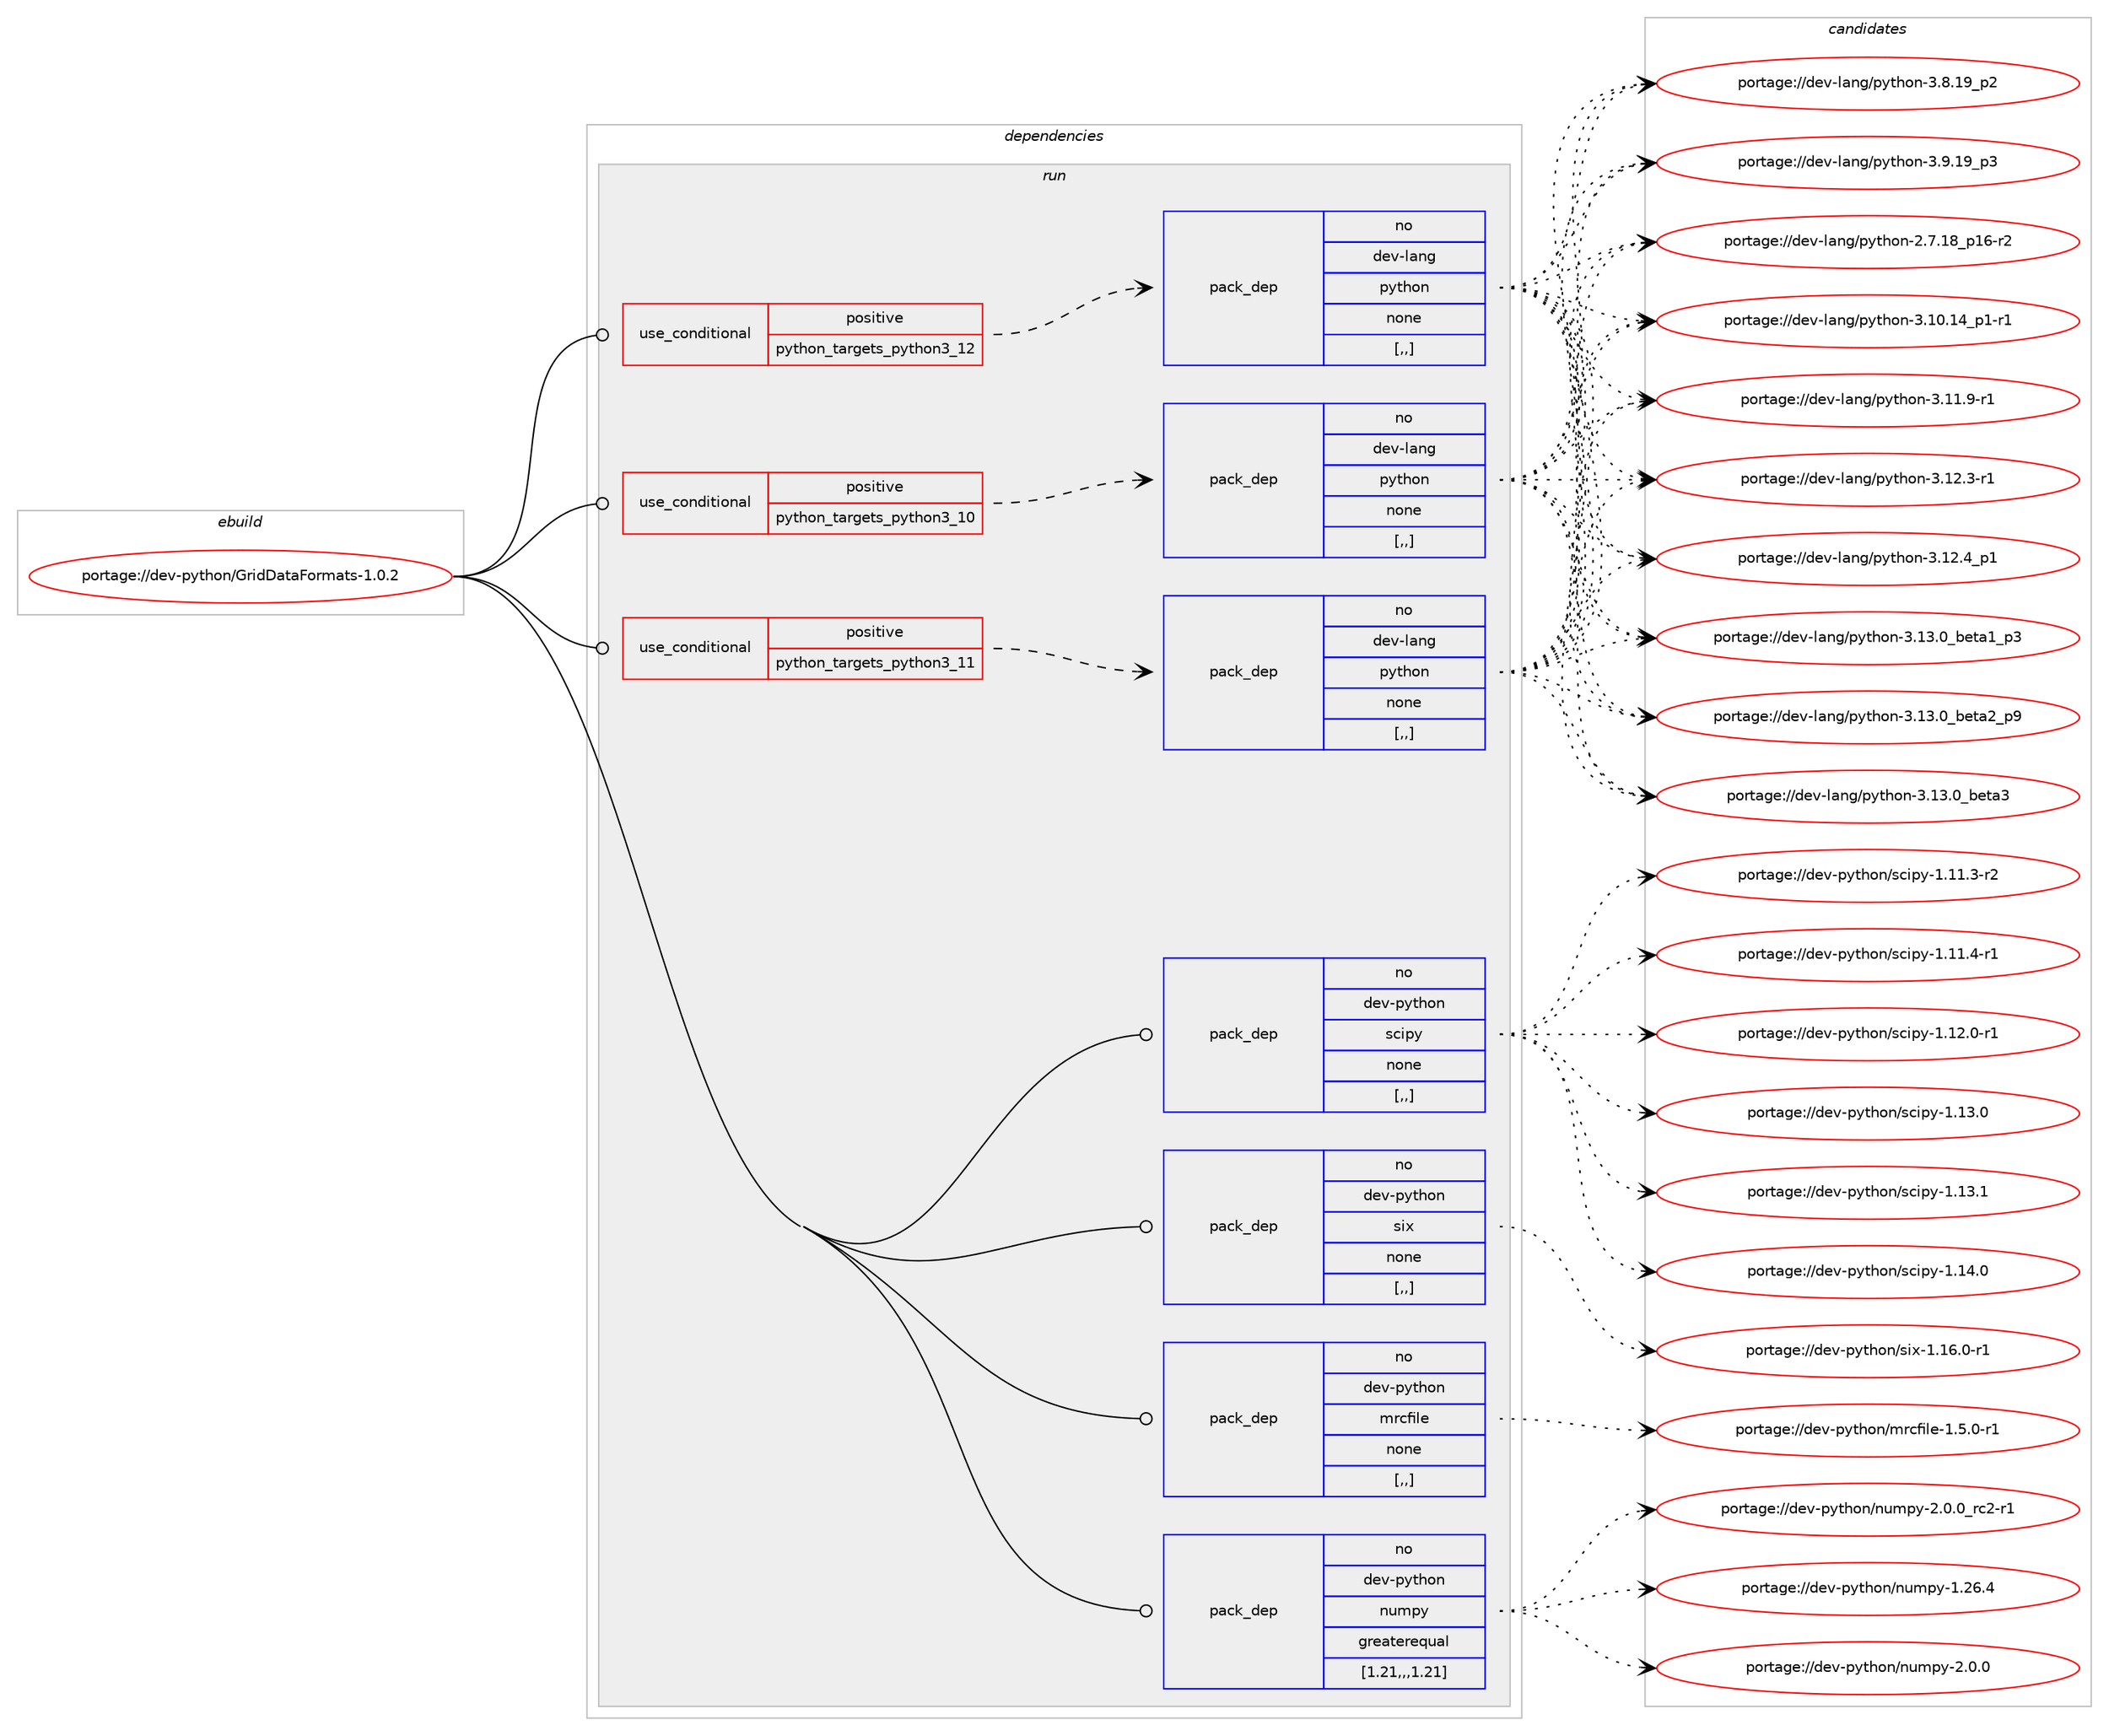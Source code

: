 digraph prolog {

# *************
# Graph options
# *************

newrank=true;
concentrate=true;
compound=true;
graph [rankdir=LR,fontname=Helvetica,fontsize=10,ranksep=1.5];#, ranksep=2.5, nodesep=0.2];
edge  [arrowhead=vee];
node  [fontname=Helvetica,fontsize=10];

# **********
# The ebuild
# **********

subgraph cluster_leftcol {
color=gray;
rank=same;
label=<<i>ebuild</i>>;
id [label="portage://dev-python/GridDataFormats-1.0.2", color=red, width=4, href="../dev-python/GridDataFormats-1.0.2.svg"];
}

# ****************
# The dependencies
# ****************

subgraph cluster_midcol {
color=gray;
label=<<i>dependencies</i>>;
subgraph cluster_compile {
fillcolor="#eeeeee";
style=filled;
label=<<i>compile</i>>;
}
subgraph cluster_compileandrun {
fillcolor="#eeeeee";
style=filled;
label=<<i>compile and run</i>>;
}
subgraph cluster_run {
fillcolor="#eeeeee";
style=filled;
label=<<i>run</i>>;
subgraph cond29614 {
dependency137615 [label=<<TABLE BORDER="0" CELLBORDER="1" CELLSPACING="0" CELLPADDING="4"><TR><TD ROWSPAN="3" CELLPADDING="10">use_conditional</TD></TR><TR><TD>positive</TD></TR><TR><TD>python_targets_python3_10</TD></TR></TABLE>>, shape=none, color=red];
subgraph pack106793 {
dependency137616 [label=<<TABLE BORDER="0" CELLBORDER="1" CELLSPACING="0" CELLPADDING="4" WIDTH="220"><TR><TD ROWSPAN="6" CELLPADDING="30">pack_dep</TD></TR><TR><TD WIDTH="110">no</TD></TR><TR><TD>dev-lang</TD></TR><TR><TD>python</TD></TR><TR><TD>none</TD></TR><TR><TD>[,,]</TD></TR></TABLE>>, shape=none, color=blue];
}
dependency137615:e -> dependency137616:w [weight=20,style="dashed",arrowhead="vee"];
}
id:e -> dependency137615:w [weight=20,style="solid",arrowhead="odot"];
subgraph cond29615 {
dependency137617 [label=<<TABLE BORDER="0" CELLBORDER="1" CELLSPACING="0" CELLPADDING="4"><TR><TD ROWSPAN="3" CELLPADDING="10">use_conditional</TD></TR><TR><TD>positive</TD></TR><TR><TD>python_targets_python3_11</TD></TR></TABLE>>, shape=none, color=red];
subgraph pack106794 {
dependency137618 [label=<<TABLE BORDER="0" CELLBORDER="1" CELLSPACING="0" CELLPADDING="4" WIDTH="220"><TR><TD ROWSPAN="6" CELLPADDING="30">pack_dep</TD></TR><TR><TD WIDTH="110">no</TD></TR><TR><TD>dev-lang</TD></TR><TR><TD>python</TD></TR><TR><TD>none</TD></TR><TR><TD>[,,]</TD></TR></TABLE>>, shape=none, color=blue];
}
dependency137617:e -> dependency137618:w [weight=20,style="dashed",arrowhead="vee"];
}
id:e -> dependency137617:w [weight=20,style="solid",arrowhead="odot"];
subgraph cond29616 {
dependency137619 [label=<<TABLE BORDER="0" CELLBORDER="1" CELLSPACING="0" CELLPADDING="4"><TR><TD ROWSPAN="3" CELLPADDING="10">use_conditional</TD></TR><TR><TD>positive</TD></TR><TR><TD>python_targets_python3_12</TD></TR></TABLE>>, shape=none, color=red];
subgraph pack106795 {
dependency137620 [label=<<TABLE BORDER="0" CELLBORDER="1" CELLSPACING="0" CELLPADDING="4" WIDTH="220"><TR><TD ROWSPAN="6" CELLPADDING="30">pack_dep</TD></TR><TR><TD WIDTH="110">no</TD></TR><TR><TD>dev-lang</TD></TR><TR><TD>python</TD></TR><TR><TD>none</TD></TR><TR><TD>[,,]</TD></TR></TABLE>>, shape=none, color=blue];
}
dependency137619:e -> dependency137620:w [weight=20,style="dashed",arrowhead="vee"];
}
id:e -> dependency137619:w [weight=20,style="solid",arrowhead="odot"];
subgraph pack106796 {
dependency137621 [label=<<TABLE BORDER="0" CELLBORDER="1" CELLSPACING="0" CELLPADDING="4" WIDTH="220"><TR><TD ROWSPAN="6" CELLPADDING="30">pack_dep</TD></TR><TR><TD WIDTH="110">no</TD></TR><TR><TD>dev-python</TD></TR><TR><TD>mrcfile</TD></TR><TR><TD>none</TD></TR><TR><TD>[,,]</TD></TR></TABLE>>, shape=none, color=blue];
}
id:e -> dependency137621:w [weight=20,style="solid",arrowhead="odot"];
subgraph pack106797 {
dependency137622 [label=<<TABLE BORDER="0" CELLBORDER="1" CELLSPACING="0" CELLPADDING="4" WIDTH="220"><TR><TD ROWSPAN="6" CELLPADDING="30">pack_dep</TD></TR><TR><TD WIDTH="110">no</TD></TR><TR><TD>dev-python</TD></TR><TR><TD>numpy</TD></TR><TR><TD>greaterequal</TD></TR><TR><TD>[1.21,,,1.21]</TD></TR></TABLE>>, shape=none, color=blue];
}
id:e -> dependency137622:w [weight=20,style="solid",arrowhead="odot"];
subgraph pack106798 {
dependency137623 [label=<<TABLE BORDER="0" CELLBORDER="1" CELLSPACING="0" CELLPADDING="4" WIDTH="220"><TR><TD ROWSPAN="6" CELLPADDING="30">pack_dep</TD></TR><TR><TD WIDTH="110">no</TD></TR><TR><TD>dev-python</TD></TR><TR><TD>scipy</TD></TR><TR><TD>none</TD></TR><TR><TD>[,,]</TD></TR></TABLE>>, shape=none, color=blue];
}
id:e -> dependency137623:w [weight=20,style="solid",arrowhead="odot"];
subgraph pack106799 {
dependency137624 [label=<<TABLE BORDER="0" CELLBORDER="1" CELLSPACING="0" CELLPADDING="4" WIDTH="220"><TR><TD ROWSPAN="6" CELLPADDING="30">pack_dep</TD></TR><TR><TD WIDTH="110">no</TD></TR><TR><TD>dev-python</TD></TR><TR><TD>six</TD></TR><TR><TD>none</TD></TR><TR><TD>[,,]</TD></TR></TABLE>>, shape=none, color=blue];
}
id:e -> dependency137624:w [weight=20,style="solid",arrowhead="odot"];
}
}

# **************
# The candidates
# **************

subgraph cluster_choices {
rank=same;
color=gray;
label=<<i>candidates</i>>;

subgraph choice106793 {
color=black;
nodesep=1;
choice100101118451089711010347112121116104111110455046554649569511249544511450 [label="portage://dev-lang/python-2.7.18_p16-r2", color=red, width=4,href="../dev-lang/python-2.7.18_p16-r2.svg"];
choice100101118451089711010347112121116104111110455146494846495295112494511449 [label="portage://dev-lang/python-3.10.14_p1-r1", color=red, width=4,href="../dev-lang/python-3.10.14_p1-r1.svg"];
choice100101118451089711010347112121116104111110455146494946574511449 [label="portage://dev-lang/python-3.11.9-r1", color=red, width=4,href="../dev-lang/python-3.11.9-r1.svg"];
choice100101118451089711010347112121116104111110455146495046514511449 [label="portage://dev-lang/python-3.12.3-r1", color=red, width=4,href="../dev-lang/python-3.12.3-r1.svg"];
choice100101118451089711010347112121116104111110455146495046529511249 [label="portage://dev-lang/python-3.12.4_p1", color=red, width=4,href="../dev-lang/python-3.12.4_p1.svg"];
choice10010111845108971101034711212111610411111045514649514648959810111697499511251 [label="portage://dev-lang/python-3.13.0_beta1_p3", color=red, width=4,href="../dev-lang/python-3.13.0_beta1_p3.svg"];
choice10010111845108971101034711212111610411111045514649514648959810111697509511257 [label="portage://dev-lang/python-3.13.0_beta2_p9", color=red, width=4,href="../dev-lang/python-3.13.0_beta2_p9.svg"];
choice1001011184510897110103471121211161041111104551464951464895981011169751 [label="portage://dev-lang/python-3.13.0_beta3", color=red, width=4,href="../dev-lang/python-3.13.0_beta3.svg"];
choice100101118451089711010347112121116104111110455146564649579511250 [label="portage://dev-lang/python-3.8.19_p2", color=red, width=4,href="../dev-lang/python-3.8.19_p2.svg"];
choice100101118451089711010347112121116104111110455146574649579511251 [label="portage://dev-lang/python-3.9.19_p3", color=red, width=4,href="../dev-lang/python-3.9.19_p3.svg"];
dependency137616:e -> choice100101118451089711010347112121116104111110455046554649569511249544511450:w [style=dotted,weight="100"];
dependency137616:e -> choice100101118451089711010347112121116104111110455146494846495295112494511449:w [style=dotted,weight="100"];
dependency137616:e -> choice100101118451089711010347112121116104111110455146494946574511449:w [style=dotted,weight="100"];
dependency137616:e -> choice100101118451089711010347112121116104111110455146495046514511449:w [style=dotted,weight="100"];
dependency137616:e -> choice100101118451089711010347112121116104111110455146495046529511249:w [style=dotted,weight="100"];
dependency137616:e -> choice10010111845108971101034711212111610411111045514649514648959810111697499511251:w [style=dotted,weight="100"];
dependency137616:e -> choice10010111845108971101034711212111610411111045514649514648959810111697509511257:w [style=dotted,weight="100"];
dependency137616:e -> choice1001011184510897110103471121211161041111104551464951464895981011169751:w [style=dotted,weight="100"];
dependency137616:e -> choice100101118451089711010347112121116104111110455146564649579511250:w [style=dotted,weight="100"];
dependency137616:e -> choice100101118451089711010347112121116104111110455146574649579511251:w [style=dotted,weight="100"];
}
subgraph choice106794 {
color=black;
nodesep=1;
choice100101118451089711010347112121116104111110455046554649569511249544511450 [label="portage://dev-lang/python-2.7.18_p16-r2", color=red, width=4,href="../dev-lang/python-2.7.18_p16-r2.svg"];
choice100101118451089711010347112121116104111110455146494846495295112494511449 [label="portage://dev-lang/python-3.10.14_p1-r1", color=red, width=4,href="../dev-lang/python-3.10.14_p1-r1.svg"];
choice100101118451089711010347112121116104111110455146494946574511449 [label="portage://dev-lang/python-3.11.9-r1", color=red, width=4,href="../dev-lang/python-3.11.9-r1.svg"];
choice100101118451089711010347112121116104111110455146495046514511449 [label="portage://dev-lang/python-3.12.3-r1", color=red, width=4,href="../dev-lang/python-3.12.3-r1.svg"];
choice100101118451089711010347112121116104111110455146495046529511249 [label="portage://dev-lang/python-3.12.4_p1", color=red, width=4,href="../dev-lang/python-3.12.4_p1.svg"];
choice10010111845108971101034711212111610411111045514649514648959810111697499511251 [label="portage://dev-lang/python-3.13.0_beta1_p3", color=red, width=4,href="../dev-lang/python-3.13.0_beta1_p3.svg"];
choice10010111845108971101034711212111610411111045514649514648959810111697509511257 [label="portage://dev-lang/python-3.13.0_beta2_p9", color=red, width=4,href="../dev-lang/python-3.13.0_beta2_p9.svg"];
choice1001011184510897110103471121211161041111104551464951464895981011169751 [label="portage://dev-lang/python-3.13.0_beta3", color=red, width=4,href="../dev-lang/python-3.13.0_beta3.svg"];
choice100101118451089711010347112121116104111110455146564649579511250 [label="portage://dev-lang/python-3.8.19_p2", color=red, width=4,href="../dev-lang/python-3.8.19_p2.svg"];
choice100101118451089711010347112121116104111110455146574649579511251 [label="portage://dev-lang/python-3.9.19_p3", color=red, width=4,href="../dev-lang/python-3.9.19_p3.svg"];
dependency137618:e -> choice100101118451089711010347112121116104111110455046554649569511249544511450:w [style=dotted,weight="100"];
dependency137618:e -> choice100101118451089711010347112121116104111110455146494846495295112494511449:w [style=dotted,weight="100"];
dependency137618:e -> choice100101118451089711010347112121116104111110455146494946574511449:w [style=dotted,weight="100"];
dependency137618:e -> choice100101118451089711010347112121116104111110455146495046514511449:w [style=dotted,weight="100"];
dependency137618:e -> choice100101118451089711010347112121116104111110455146495046529511249:w [style=dotted,weight="100"];
dependency137618:e -> choice10010111845108971101034711212111610411111045514649514648959810111697499511251:w [style=dotted,weight="100"];
dependency137618:e -> choice10010111845108971101034711212111610411111045514649514648959810111697509511257:w [style=dotted,weight="100"];
dependency137618:e -> choice1001011184510897110103471121211161041111104551464951464895981011169751:w [style=dotted,weight="100"];
dependency137618:e -> choice100101118451089711010347112121116104111110455146564649579511250:w [style=dotted,weight="100"];
dependency137618:e -> choice100101118451089711010347112121116104111110455146574649579511251:w [style=dotted,weight="100"];
}
subgraph choice106795 {
color=black;
nodesep=1;
choice100101118451089711010347112121116104111110455046554649569511249544511450 [label="portage://dev-lang/python-2.7.18_p16-r2", color=red, width=4,href="../dev-lang/python-2.7.18_p16-r2.svg"];
choice100101118451089711010347112121116104111110455146494846495295112494511449 [label="portage://dev-lang/python-3.10.14_p1-r1", color=red, width=4,href="../dev-lang/python-3.10.14_p1-r1.svg"];
choice100101118451089711010347112121116104111110455146494946574511449 [label="portage://dev-lang/python-3.11.9-r1", color=red, width=4,href="../dev-lang/python-3.11.9-r1.svg"];
choice100101118451089711010347112121116104111110455146495046514511449 [label="portage://dev-lang/python-3.12.3-r1", color=red, width=4,href="../dev-lang/python-3.12.3-r1.svg"];
choice100101118451089711010347112121116104111110455146495046529511249 [label="portage://dev-lang/python-3.12.4_p1", color=red, width=4,href="../dev-lang/python-3.12.4_p1.svg"];
choice10010111845108971101034711212111610411111045514649514648959810111697499511251 [label="portage://dev-lang/python-3.13.0_beta1_p3", color=red, width=4,href="../dev-lang/python-3.13.0_beta1_p3.svg"];
choice10010111845108971101034711212111610411111045514649514648959810111697509511257 [label="portage://dev-lang/python-3.13.0_beta2_p9", color=red, width=4,href="../dev-lang/python-3.13.0_beta2_p9.svg"];
choice1001011184510897110103471121211161041111104551464951464895981011169751 [label="portage://dev-lang/python-3.13.0_beta3", color=red, width=4,href="../dev-lang/python-3.13.0_beta3.svg"];
choice100101118451089711010347112121116104111110455146564649579511250 [label="portage://dev-lang/python-3.8.19_p2", color=red, width=4,href="../dev-lang/python-3.8.19_p2.svg"];
choice100101118451089711010347112121116104111110455146574649579511251 [label="portage://dev-lang/python-3.9.19_p3", color=red, width=4,href="../dev-lang/python-3.9.19_p3.svg"];
dependency137620:e -> choice100101118451089711010347112121116104111110455046554649569511249544511450:w [style=dotted,weight="100"];
dependency137620:e -> choice100101118451089711010347112121116104111110455146494846495295112494511449:w [style=dotted,weight="100"];
dependency137620:e -> choice100101118451089711010347112121116104111110455146494946574511449:w [style=dotted,weight="100"];
dependency137620:e -> choice100101118451089711010347112121116104111110455146495046514511449:w [style=dotted,weight="100"];
dependency137620:e -> choice100101118451089711010347112121116104111110455146495046529511249:w [style=dotted,weight="100"];
dependency137620:e -> choice10010111845108971101034711212111610411111045514649514648959810111697499511251:w [style=dotted,weight="100"];
dependency137620:e -> choice10010111845108971101034711212111610411111045514649514648959810111697509511257:w [style=dotted,weight="100"];
dependency137620:e -> choice1001011184510897110103471121211161041111104551464951464895981011169751:w [style=dotted,weight="100"];
dependency137620:e -> choice100101118451089711010347112121116104111110455146564649579511250:w [style=dotted,weight="100"];
dependency137620:e -> choice100101118451089711010347112121116104111110455146574649579511251:w [style=dotted,weight="100"];
}
subgraph choice106796 {
color=black;
nodesep=1;
choice1001011184511212111610411111047109114991021051081014549465346484511449 [label="portage://dev-python/mrcfile-1.5.0-r1", color=red, width=4,href="../dev-python/mrcfile-1.5.0-r1.svg"];
dependency137621:e -> choice1001011184511212111610411111047109114991021051081014549465346484511449:w [style=dotted,weight="100"];
}
subgraph choice106797 {
color=black;
nodesep=1;
choice100101118451121211161041111104711011710911212145494650544652 [label="portage://dev-python/numpy-1.26.4", color=red, width=4,href="../dev-python/numpy-1.26.4.svg"];
choice1001011184511212111610411111047110117109112121455046484648 [label="portage://dev-python/numpy-2.0.0", color=red, width=4,href="../dev-python/numpy-2.0.0.svg"];
choice10010111845112121116104111110471101171091121214550464846489511499504511449 [label="portage://dev-python/numpy-2.0.0_rc2-r1", color=red, width=4,href="../dev-python/numpy-2.0.0_rc2-r1.svg"];
dependency137622:e -> choice100101118451121211161041111104711011710911212145494650544652:w [style=dotted,weight="100"];
dependency137622:e -> choice1001011184511212111610411111047110117109112121455046484648:w [style=dotted,weight="100"];
dependency137622:e -> choice10010111845112121116104111110471101171091121214550464846489511499504511449:w [style=dotted,weight="100"];
}
subgraph choice106798 {
color=black;
nodesep=1;
choice100101118451121211161041111104711599105112121454946494946514511450 [label="portage://dev-python/scipy-1.11.3-r2", color=red, width=4,href="../dev-python/scipy-1.11.3-r2.svg"];
choice100101118451121211161041111104711599105112121454946494946524511449 [label="portage://dev-python/scipy-1.11.4-r1", color=red, width=4,href="../dev-python/scipy-1.11.4-r1.svg"];
choice100101118451121211161041111104711599105112121454946495046484511449 [label="portage://dev-python/scipy-1.12.0-r1", color=red, width=4,href="../dev-python/scipy-1.12.0-r1.svg"];
choice10010111845112121116104111110471159910511212145494649514648 [label="portage://dev-python/scipy-1.13.0", color=red, width=4,href="../dev-python/scipy-1.13.0.svg"];
choice10010111845112121116104111110471159910511212145494649514649 [label="portage://dev-python/scipy-1.13.1", color=red, width=4,href="../dev-python/scipy-1.13.1.svg"];
choice10010111845112121116104111110471159910511212145494649524648 [label="portage://dev-python/scipy-1.14.0", color=red, width=4,href="../dev-python/scipy-1.14.0.svg"];
dependency137623:e -> choice100101118451121211161041111104711599105112121454946494946514511450:w [style=dotted,weight="100"];
dependency137623:e -> choice100101118451121211161041111104711599105112121454946494946524511449:w [style=dotted,weight="100"];
dependency137623:e -> choice100101118451121211161041111104711599105112121454946495046484511449:w [style=dotted,weight="100"];
dependency137623:e -> choice10010111845112121116104111110471159910511212145494649514648:w [style=dotted,weight="100"];
dependency137623:e -> choice10010111845112121116104111110471159910511212145494649514649:w [style=dotted,weight="100"];
dependency137623:e -> choice10010111845112121116104111110471159910511212145494649524648:w [style=dotted,weight="100"];
}
subgraph choice106799 {
color=black;
nodesep=1;
choice1001011184511212111610411111047115105120454946495446484511449 [label="portage://dev-python/six-1.16.0-r1", color=red, width=4,href="../dev-python/six-1.16.0-r1.svg"];
dependency137624:e -> choice1001011184511212111610411111047115105120454946495446484511449:w [style=dotted,weight="100"];
}
}

}
